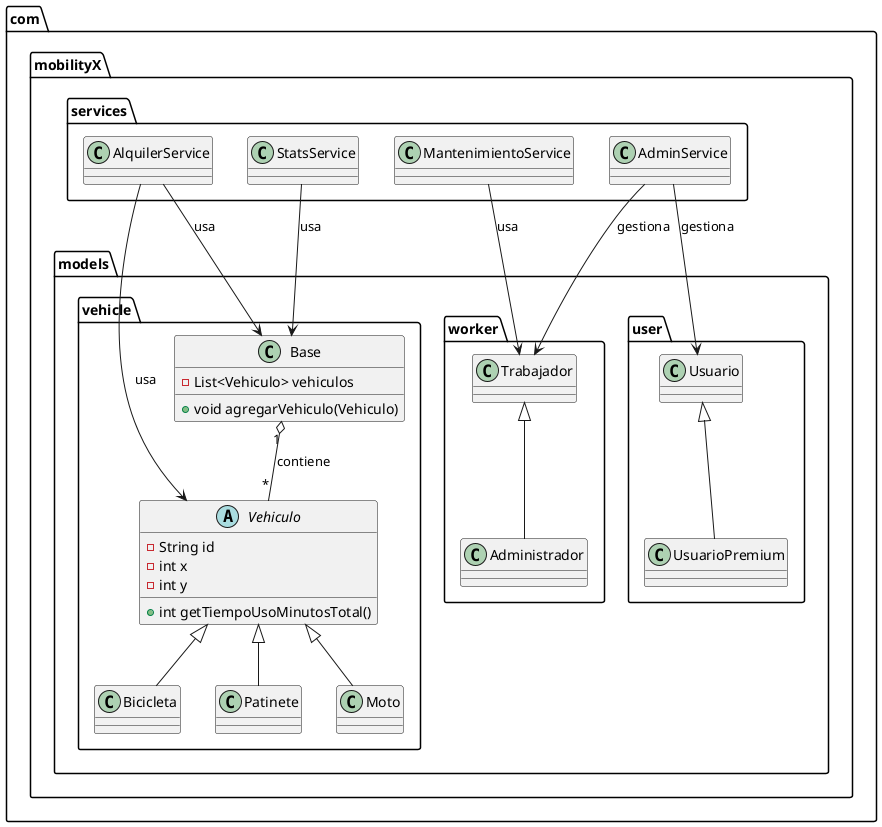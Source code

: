@startuml diagrama_clases
package "com.mobilityX.models" {
  package "vehicle" {
    abstract class Vehiculo {
      -String id
      -int x
      -int y
      +int getTiempoUsoMinutosTotal()
    }
    class Bicicleta extends Vehiculo
    class Patinete extends Vehiculo
    class Moto extends Vehiculo
    class Base {
      -List<Vehiculo> vehiculos
      +void agregarVehiculo(Vehiculo)
    }
  }
  
  package "user" {
    class Usuario
    class UsuarioPremium extends Usuario
  }
  
  package "worker" {
    class Trabajador
    class Administrador extends Trabajador
  }
}

package "com.mobilityX.services" {
  class AlquilerService
  class MantenimientoService
  class StatsService
  class AdminService
}

Base "1" o-- "*" Vehiculo : contiene
AlquilerService --> Base : usa
AlquilerService --> Vehiculo : usa
MantenimientoService --> Trabajador : usa
StatsService --> Base : usa
AdminService --> Usuario : gestiona
AdminService --> Trabajador : gestiona
@enduml
